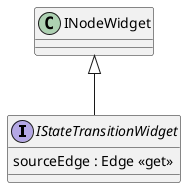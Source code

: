 @startuml
interface IStateTransitionWidget {
    sourceEdge : Edge <<get>>
}
INodeWidget <|-- IStateTransitionWidget
@enduml
